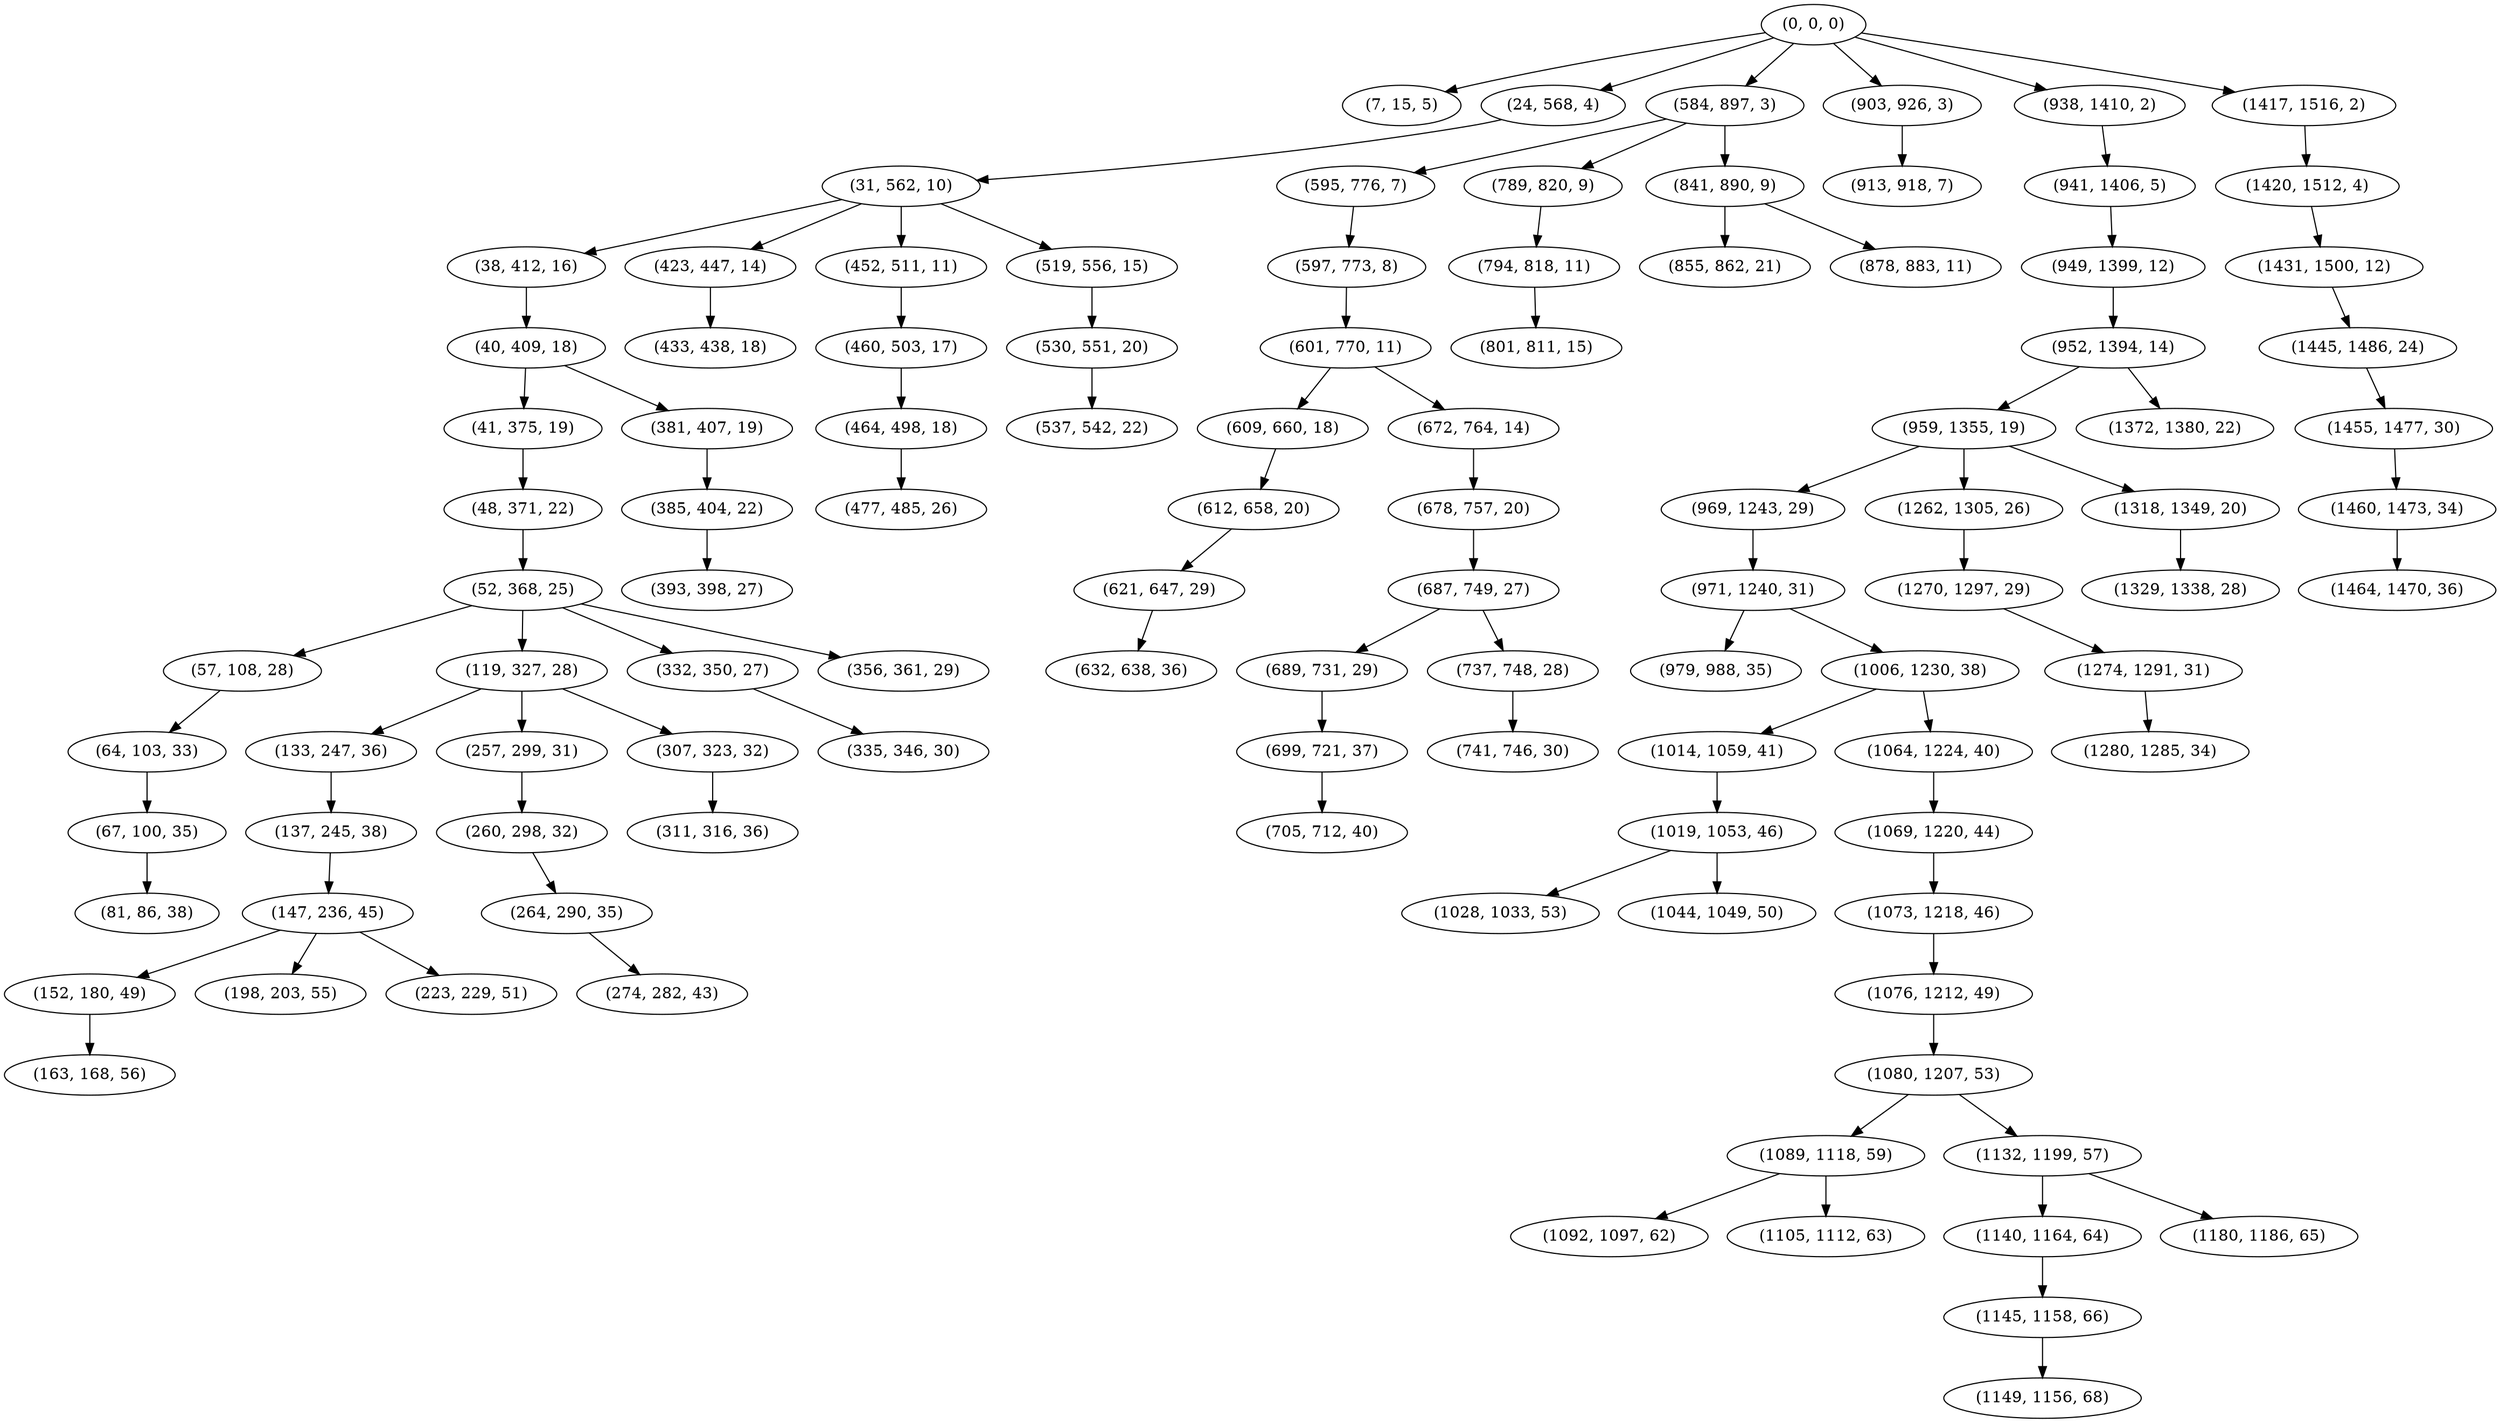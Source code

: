 digraph tree {
    "(0, 0, 0)";
    "(7, 15, 5)";
    "(24, 568, 4)";
    "(31, 562, 10)";
    "(38, 412, 16)";
    "(40, 409, 18)";
    "(41, 375, 19)";
    "(48, 371, 22)";
    "(52, 368, 25)";
    "(57, 108, 28)";
    "(64, 103, 33)";
    "(67, 100, 35)";
    "(81, 86, 38)";
    "(119, 327, 28)";
    "(133, 247, 36)";
    "(137, 245, 38)";
    "(147, 236, 45)";
    "(152, 180, 49)";
    "(163, 168, 56)";
    "(198, 203, 55)";
    "(223, 229, 51)";
    "(257, 299, 31)";
    "(260, 298, 32)";
    "(264, 290, 35)";
    "(274, 282, 43)";
    "(307, 323, 32)";
    "(311, 316, 36)";
    "(332, 350, 27)";
    "(335, 346, 30)";
    "(356, 361, 29)";
    "(381, 407, 19)";
    "(385, 404, 22)";
    "(393, 398, 27)";
    "(423, 447, 14)";
    "(433, 438, 18)";
    "(452, 511, 11)";
    "(460, 503, 17)";
    "(464, 498, 18)";
    "(477, 485, 26)";
    "(519, 556, 15)";
    "(530, 551, 20)";
    "(537, 542, 22)";
    "(584, 897, 3)";
    "(595, 776, 7)";
    "(597, 773, 8)";
    "(601, 770, 11)";
    "(609, 660, 18)";
    "(612, 658, 20)";
    "(621, 647, 29)";
    "(632, 638, 36)";
    "(672, 764, 14)";
    "(678, 757, 20)";
    "(687, 749, 27)";
    "(689, 731, 29)";
    "(699, 721, 37)";
    "(705, 712, 40)";
    "(737, 748, 28)";
    "(741, 746, 30)";
    "(789, 820, 9)";
    "(794, 818, 11)";
    "(801, 811, 15)";
    "(841, 890, 9)";
    "(855, 862, 21)";
    "(878, 883, 11)";
    "(903, 926, 3)";
    "(913, 918, 7)";
    "(938, 1410, 2)";
    "(941, 1406, 5)";
    "(949, 1399, 12)";
    "(952, 1394, 14)";
    "(959, 1355, 19)";
    "(969, 1243, 29)";
    "(971, 1240, 31)";
    "(979, 988, 35)";
    "(1006, 1230, 38)";
    "(1014, 1059, 41)";
    "(1019, 1053, 46)";
    "(1028, 1033, 53)";
    "(1044, 1049, 50)";
    "(1064, 1224, 40)";
    "(1069, 1220, 44)";
    "(1073, 1218, 46)";
    "(1076, 1212, 49)";
    "(1080, 1207, 53)";
    "(1089, 1118, 59)";
    "(1092, 1097, 62)";
    "(1105, 1112, 63)";
    "(1132, 1199, 57)";
    "(1140, 1164, 64)";
    "(1145, 1158, 66)";
    "(1149, 1156, 68)";
    "(1180, 1186, 65)";
    "(1262, 1305, 26)";
    "(1270, 1297, 29)";
    "(1274, 1291, 31)";
    "(1280, 1285, 34)";
    "(1318, 1349, 20)";
    "(1329, 1338, 28)";
    "(1372, 1380, 22)";
    "(1417, 1516, 2)";
    "(1420, 1512, 4)";
    "(1431, 1500, 12)";
    "(1445, 1486, 24)";
    "(1455, 1477, 30)";
    "(1460, 1473, 34)";
    "(1464, 1470, 36)";
    "(0, 0, 0)" -> "(7, 15, 5)";
    "(0, 0, 0)" -> "(24, 568, 4)";
    "(0, 0, 0)" -> "(584, 897, 3)";
    "(0, 0, 0)" -> "(903, 926, 3)";
    "(0, 0, 0)" -> "(938, 1410, 2)";
    "(0, 0, 0)" -> "(1417, 1516, 2)";
    "(24, 568, 4)" -> "(31, 562, 10)";
    "(31, 562, 10)" -> "(38, 412, 16)";
    "(31, 562, 10)" -> "(423, 447, 14)";
    "(31, 562, 10)" -> "(452, 511, 11)";
    "(31, 562, 10)" -> "(519, 556, 15)";
    "(38, 412, 16)" -> "(40, 409, 18)";
    "(40, 409, 18)" -> "(41, 375, 19)";
    "(40, 409, 18)" -> "(381, 407, 19)";
    "(41, 375, 19)" -> "(48, 371, 22)";
    "(48, 371, 22)" -> "(52, 368, 25)";
    "(52, 368, 25)" -> "(57, 108, 28)";
    "(52, 368, 25)" -> "(119, 327, 28)";
    "(52, 368, 25)" -> "(332, 350, 27)";
    "(52, 368, 25)" -> "(356, 361, 29)";
    "(57, 108, 28)" -> "(64, 103, 33)";
    "(64, 103, 33)" -> "(67, 100, 35)";
    "(67, 100, 35)" -> "(81, 86, 38)";
    "(119, 327, 28)" -> "(133, 247, 36)";
    "(119, 327, 28)" -> "(257, 299, 31)";
    "(119, 327, 28)" -> "(307, 323, 32)";
    "(133, 247, 36)" -> "(137, 245, 38)";
    "(137, 245, 38)" -> "(147, 236, 45)";
    "(147, 236, 45)" -> "(152, 180, 49)";
    "(147, 236, 45)" -> "(198, 203, 55)";
    "(147, 236, 45)" -> "(223, 229, 51)";
    "(152, 180, 49)" -> "(163, 168, 56)";
    "(257, 299, 31)" -> "(260, 298, 32)";
    "(260, 298, 32)" -> "(264, 290, 35)";
    "(264, 290, 35)" -> "(274, 282, 43)";
    "(307, 323, 32)" -> "(311, 316, 36)";
    "(332, 350, 27)" -> "(335, 346, 30)";
    "(381, 407, 19)" -> "(385, 404, 22)";
    "(385, 404, 22)" -> "(393, 398, 27)";
    "(423, 447, 14)" -> "(433, 438, 18)";
    "(452, 511, 11)" -> "(460, 503, 17)";
    "(460, 503, 17)" -> "(464, 498, 18)";
    "(464, 498, 18)" -> "(477, 485, 26)";
    "(519, 556, 15)" -> "(530, 551, 20)";
    "(530, 551, 20)" -> "(537, 542, 22)";
    "(584, 897, 3)" -> "(595, 776, 7)";
    "(584, 897, 3)" -> "(789, 820, 9)";
    "(584, 897, 3)" -> "(841, 890, 9)";
    "(595, 776, 7)" -> "(597, 773, 8)";
    "(597, 773, 8)" -> "(601, 770, 11)";
    "(601, 770, 11)" -> "(609, 660, 18)";
    "(601, 770, 11)" -> "(672, 764, 14)";
    "(609, 660, 18)" -> "(612, 658, 20)";
    "(612, 658, 20)" -> "(621, 647, 29)";
    "(621, 647, 29)" -> "(632, 638, 36)";
    "(672, 764, 14)" -> "(678, 757, 20)";
    "(678, 757, 20)" -> "(687, 749, 27)";
    "(687, 749, 27)" -> "(689, 731, 29)";
    "(687, 749, 27)" -> "(737, 748, 28)";
    "(689, 731, 29)" -> "(699, 721, 37)";
    "(699, 721, 37)" -> "(705, 712, 40)";
    "(737, 748, 28)" -> "(741, 746, 30)";
    "(789, 820, 9)" -> "(794, 818, 11)";
    "(794, 818, 11)" -> "(801, 811, 15)";
    "(841, 890, 9)" -> "(855, 862, 21)";
    "(841, 890, 9)" -> "(878, 883, 11)";
    "(903, 926, 3)" -> "(913, 918, 7)";
    "(938, 1410, 2)" -> "(941, 1406, 5)";
    "(941, 1406, 5)" -> "(949, 1399, 12)";
    "(949, 1399, 12)" -> "(952, 1394, 14)";
    "(952, 1394, 14)" -> "(959, 1355, 19)";
    "(952, 1394, 14)" -> "(1372, 1380, 22)";
    "(959, 1355, 19)" -> "(969, 1243, 29)";
    "(959, 1355, 19)" -> "(1262, 1305, 26)";
    "(959, 1355, 19)" -> "(1318, 1349, 20)";
    "(969, 1243, 29)" -> "(971, 1240, 31)";
    "(971, 1240, 31)" -> "(979, 988, 35)";
    "(971, 1240, 31)" -> "(1006, 1230, 38)";
    "(1006, 1230, 38)" -> "(1014, 1059, 41)";
    "(1006, 1230, 38)" -> "(1064, 1224, 40)";
    "(1014, 1059, 41)" -> "(1019, 1053, 46)";
    "(1019, 1053, 46)" -> "(1028, 1033, 53)";
    "(1019, 1053, 46)" -> "(1044, 1049, 50)";
    "(1064, 1224, 40)" -> "(1069, 1220, 44)";
    "(1069, 1220, 44)" -> "(1073, 1218, 46)";
    "(1073, 1218, 46)" -> "(1076, 1212, 49)";
    "(1076, 1212, 49)" -> "(1080, 1207, 53)";
    "(1080, 1207, 53)" -> "(1089, 1118, 59)";
    "(1080, 1207, 53)" -> "(1132, 1199, 57)";
    "(1089, 1118, 59)" -> "(1092, 1097, 62)";
    "(1089, 1118, 59)" -> "(1105, 1112, 63)";
    "(1132, 1199, 57)" -> "(1140, 1164, 64)";
    "(1132, 1199, 57)" -> "(1180, 1186, 65)";
    "(1140, 1164, 64)" -> "(1145, 1158, 66)";
    "(1145, 1158, 66)" -> "(1149, 1156, 68)";
    "(1262, 1305, 26)" -> "(1270, 1297, 29)";
    "(1270, 1297, 29)" -> "(1274, 1291, 31)";
    "(1274, 1291, 31)" -> "(1280, 1285, 34)";
    "(1318, 1349, 20)" -> "(1329, 1338, 28)";
    "(1417, 1516, 2)" -> "(1420, 1512, 4)";
    "(1420, 1512, 4)" -> "(1431, 1500, 12)";
    "(1431, 1500, 12)" -> "(1445, 1486, 24)";
    "(1445, 1486, 24)" -> "(1455, 1477, 30)";
    "(1455, 1477, 30)" -> "(1460, 1473, 34)";
    "(1460, 1473, 34)" -> "(1464, 1470, 36)";
}
